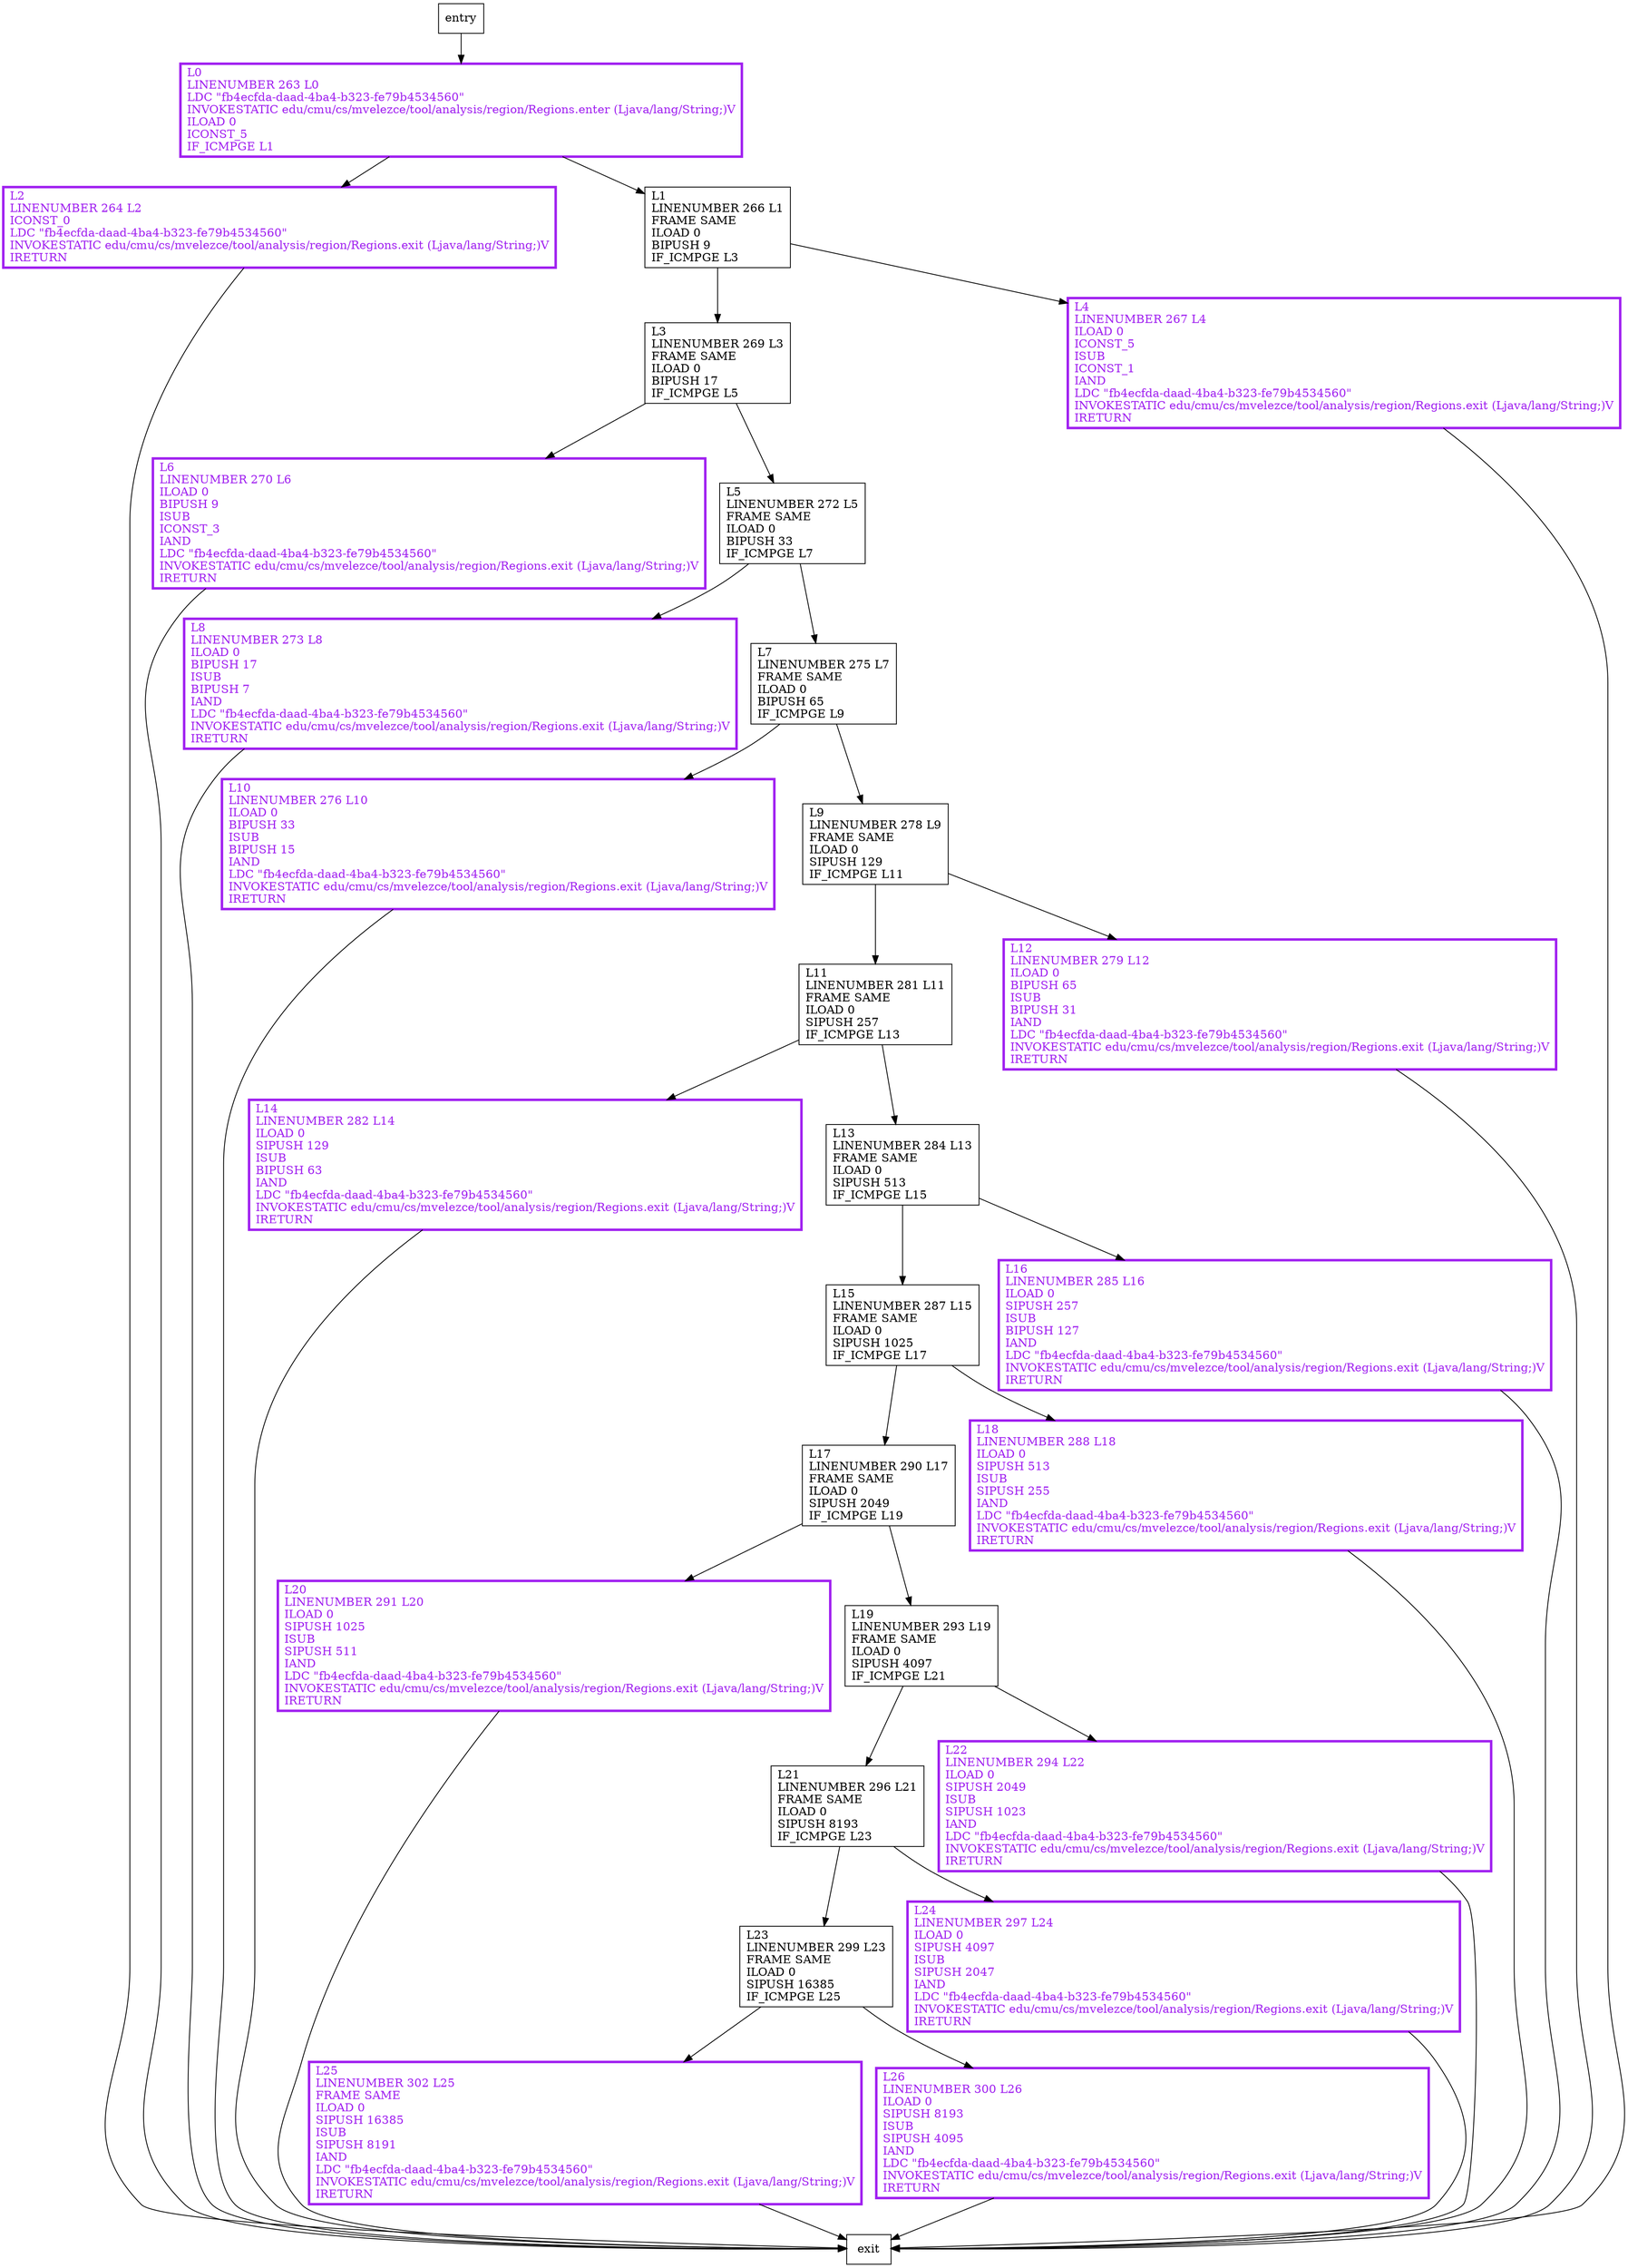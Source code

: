 digraph distExtraBitsValue {
node [shape=record];
477477839 [label="L15\lLINENUMBER 287 L15\lFRAME SAME\lILOAD 0\lSIPUSH 1025\lIF_ICMPGE L17\l"];
1221860287 [label="L11\lLINENUMBER 281 L11\lFRAME SAME\lILOAD 0\lSIPUSH 257\lIF_ICMPGE L13\l"];
268866896 [label="L17\lLINENUMBER 290 L17\lFRAME SAME\lILOAD 0\lSIPUSH 2049\lIF_ICMPGE L19\l"];
2077291140 [label="L25\lLINENUMBER 302 L25\lFRAME SAME\lILOAD 0\lSIPUSH 16385\lISUB\lSIPUSH 8191\lIAND\lLDC \"fb4ecfda-daad-4ba4-b323-fe79b4534560\"\lINVOKESTATIC edu/cmu/cs/mvelezce/tool/analysis/region/Regions.exit (Ljava/lang/String;)V\lIRETURN\l"];
1955876609 [label="L14\lLINENUMBER 282 L14\lILOAD 0\lSIPUSH 129\lISUB\lBIPUSH 63\lIAND\lLDC \"fb4ecfda-daad-4ba4-b323-fe79b4534560\"\lINVOKESTATIC edu/cmu/cs/mvelezce/tool/analysis/region/Regions.exit (Ljava/lang/String;)V\lIRETURN\l"];
490097694 [label="L3\lLINENUMBER 269 L3\lFRAME SAME\lILOAD 0\lBIPUSH 17\lIF_ICMPGE L5\l"];
612592242 [label="L2\lLINENUMBER 264 L2\lICONST_0\lLDC \"fb4ecfda-daad-4ba4-b323-fe79b4534560\"\lINVOKESTATIC edu/cmu/cs/mvelezce/tool/analysis/region/Regions.exit (Ljava/lang/String;)V\lIRETURN\l"];
447691823 [label="L23\lLINENUMBER 299 L23\lFRAME SAME\lILOAD 0\lSIPUSH 16385\lIF_ICMPGE L25\l"];
2026998963 [label="L21\lLINENUMBER 296 L21\lFRAME SAME\lILOAD 0\lSIPUSH 8193\lIF_ICMPGE L23\l"];
261112785 [label="L24\lLINENUMBER 297 L24\lILOAD 0\lSIPUSH 4097\lISUB\lSIPUSH 2047\lIAND\lLDC \"fb4ecfda-daad-4ba4-b323-fe79b4534560\"\lINVOKESTATIC edu/cmu/cs/mvelezce/tool/analysis/region/Regions.exit (Ljava/lang/String;)V\lIRETURN\l"];
1596609331 [label="L22\lLINENUMBER 294 L22\lILOAD 0\lSIPUSH 2049\lISUB\lSIPUSH 1023\lIAND\lLDC \"fb4ecfda-daad-4ba4-b323-fe79b4534560\"\lINVOKESTATIC edu/cmu/cs/mvelezce/tool/analysis/region/Regions.exit (Ljava/lang/String;)V\lIRETURN\l"];
167622882 [label="L4\lLINENUMBER 267 L4\lILOAD 0\lICONST_5\lISUB\lICONST_1\lIAND\lLDC \"fb4ecfda-daad-4ba4-b323-fe79b4534560\"\lINVOKESTATIC edu/cmu/cs/mvelezce/tool/analysis/region/Regions.exit (Ljava/lang/String;)V\lIRETURN\l"];
487722930 [label="L12\lLINENUMBER 279 L12\lILOAD 0\lBIPUSH 65\lISUB\lBIPUSH 31\lIAND\lLDC \"fb4ecfda-daad-4ba4-b323-fe79b4534560\"\lINVOKESTATIC edu/cmu/cs/mvelezce/tool/analysis/region/Regions.exit (Ljava/lang/String;)V\lIRETURN\l"];
305934 [label="L6\lLINENUMBER 270 L6\lILOAD 0\lBIPUSH 9\lISUB\lICONST_3\lIAND\lLDC \"fb4ecfda-daad-4ba4-b323-fe79b4534560\"\lINVOKESTATIC edu/cmu/cs/mvelezce/tool/analysis/region/Regions.exit (Ljava/lang/String;)V\lIRETURN\l"];
1897707634 [label="L0\lLINENUMBER 263 L0\lLDC \"fb4ecfda-daad-4ba4-b323-fe79b4534560\"\lINVOKESTATIC edu/cmu/cs/mvelezce/tool/analysis/region/Regions.enter (Ljava/lang/String;)V\lILOAD 0\lICONST_5\lIF_ICMPGE L1\l"];
1932412881 [label="L13\lLINENUMBER 284 L13\lFRAME SAME\lILOAD 0\lSIPUSH 513\lIF_ICMPGE L15\l"];
2023343913 [label="L1\lLINENUMBER 266 L1\lFRAME SAME\lILOAD 0\lBIPUSH 9\lIF_ICMPGE L3\l"];
1549352573 [label="L20\lLINENUMBER 291 L20\lILOAD 0\lSIPUSH 1025\lISUB\lSIPUSH 511\lIAND\lLDC \"fb4ecfda-daad-4ba4-b323-fe79b4534560\"\lINVOKESTATIC edu/cmu/cs/mvelezce/tool/analysis/region/Regions.exit (Ljava/lang/String;)V\lIRETURN\l"];
2007391437 [label="L19\lLINENUMBER 293 L19\lFRAME SAME\lILOAD 0\lSIPUSH 4097\lIF_ICMPGE L21\l"];
1260635673 [label="L8\lLINENUMBER 273 L8\lILOAD 0\lBIPUSH 17\lISUB\lBIPUSH 7\lIAND\lLDC \"fb4ecfda-daad-4ba4-b323-fe79b4534560\"\lINVOKESTATIC edu/cmu/cs/mvelezce/tool/analysis/region/Regions.exit (Ljava/lang/String;)V\lIRETURN\l"];
224480142 [label="L10\lLINENUMBER 276 L10\lILOAD 0\lBIPUSH 33\lISUB\lBIPUSH 15\lIAND\lLDC \"fb4ecfda-daad-4ba4-b323-fe79b4534560\"\lINVOKESTATIC edu/cmu/cs/mvelezce/tool/analysis/region/Regions.exit (Ljava/lang/String;)V\lIRETURN\l"];
681101640 [label="L9\lLINENUMBER 278 L9\lFRAME SAME\lILOAD 0\lSIPUSH 129\lIF_ICMPGE L11\l"];
286738540 [label="L16\lLINENUMBER 285 L16\lILOAD 0\lSIPUSH 257\lISUB\lBIPUSH 127\lIAND\lLDC \"fb4ecfda-daad-4ba4-b323-fe79b4534560\"\lINVOKESTATIC edu/cmu/cs/mvelezce/tool/analysis/region/Regions.exit (Ljava/lang/String;)V\lIRETURN\l"];
1995343110 [label="L26\lLINENUMBER 300 L26\lILOAD 0\lSIPUSH 8193\lISUB\lSIPUSH 4095\lIAND\lLDC \"fb4ecfda-daad-4ba4-b323-fe79b4534560\"\lINVOKESTATIC edu/cmu/cs/mvelezce/tool/analysis/region/Regions.exit (Ljava/lang/String;)V\lIRETURN\l"];
805130668 [label="L7\lLINENUMBER 275 L7\lFRAME SAME\lILOAD 0\lBIPUSH 65\lIF_ICMPGE L9\l"];
1186741270 [label="L18\lLINENUMBER 288 L18\lILOAD 0\lSIPUSH 513\lISUB\lSIPUSH 255\lIAND\lLDC \"fb4ecfda-daad-4ba4-b323-fe79b4534560\"\lINVOKESTATIC edu/cmu/cs/mvelezce/tool/analysis/region/Regions.exit (Ljava/lang/String;)V\lIRETURN\l"];
1072404091 [label="L5\lLINENUMBER 272 L5\lFRAME SAME\lILOAD 0\lBIPUSH 33\lIF_ICMPGE L7\l"];
entry;
exit;
477477839 -> 268866896;
477477839 -> 1186741270;
1221860287 -> 1955876609;
1221860287 -> 1932412881;
268866896 -> 1549352573;
268866896 -> 2007391437;
2077291140 -> exit;
1955876609 -> exit;
490097694 -> 305934;
490097694 -> 1072404091;
612592242 -> exit;
447691823 -> 2077291140;
447691823 -> 1995343110;
2026998963 -> 447691823;
2026998963 -> 261112785;
261112785 -> exit;
1596609331 -> exit;
167622882 -> exit;
487722930 -> exit;
305934 -> exit;
1897707634 -> 612592242;
1897707634 -> 2023343913;
1932412881 -> 477477839;
1932412881 -> 286738540;
2023343913 -> 167622882;
2023343913 -> 490097694;
1549352573 -> exit;
2007391437 -> 1596609331;
2007391437 -> 2026998963;
entry -> 1897707634;
1260635673 -> exit;
224480142 -> exit;
681101640 -> 487722930;
681101640 -> 1221860287;
286738540 -> exit;
1995343110 -> exit;
805130668 -> 224480142;
805130668 -> 681101640;
1186741270 -> exit;
1072404091 -> 1260635673;
1072404091 -> 805130668;
1596609331[fontcolor="purple", penwidth=3, color="purple"];
167622882[fontcolor="purple", penwidth=3, color="purple"];
487722930[fontcolor="purple", penwidth=3, color="purple"];
305934[fontcolor="purple", penwidth=3, color="purple"];
1897707634[fontcolor="purple", penwidth=3, color="purple"];
1549352573[fontcolor="purple", penwidth=3, color="purple"];
2077291140[fontcolor="purple", penwidth=3, color="purple"];
1260635673[fontcolor="purple", penwidth=3, color="purple"];
1955876609[fontcolor="purple", penwidth=3, color="purple"];
224480142[fontcolor="purple", penwidth=3, color="purple"];
612592242[fontcolor="purple", penwidth=3, color="purple"];
286738540[fontcolor="purple", penwidth=3, color="purple"];
1995343110[fontcolor="purple", penwidth=3, color="purple"];
261112785[fontcolor="purple", penwidth=3, color="purple"];
1186741270[fontcolor="purple", penwidth=3, color="purple"];
}
